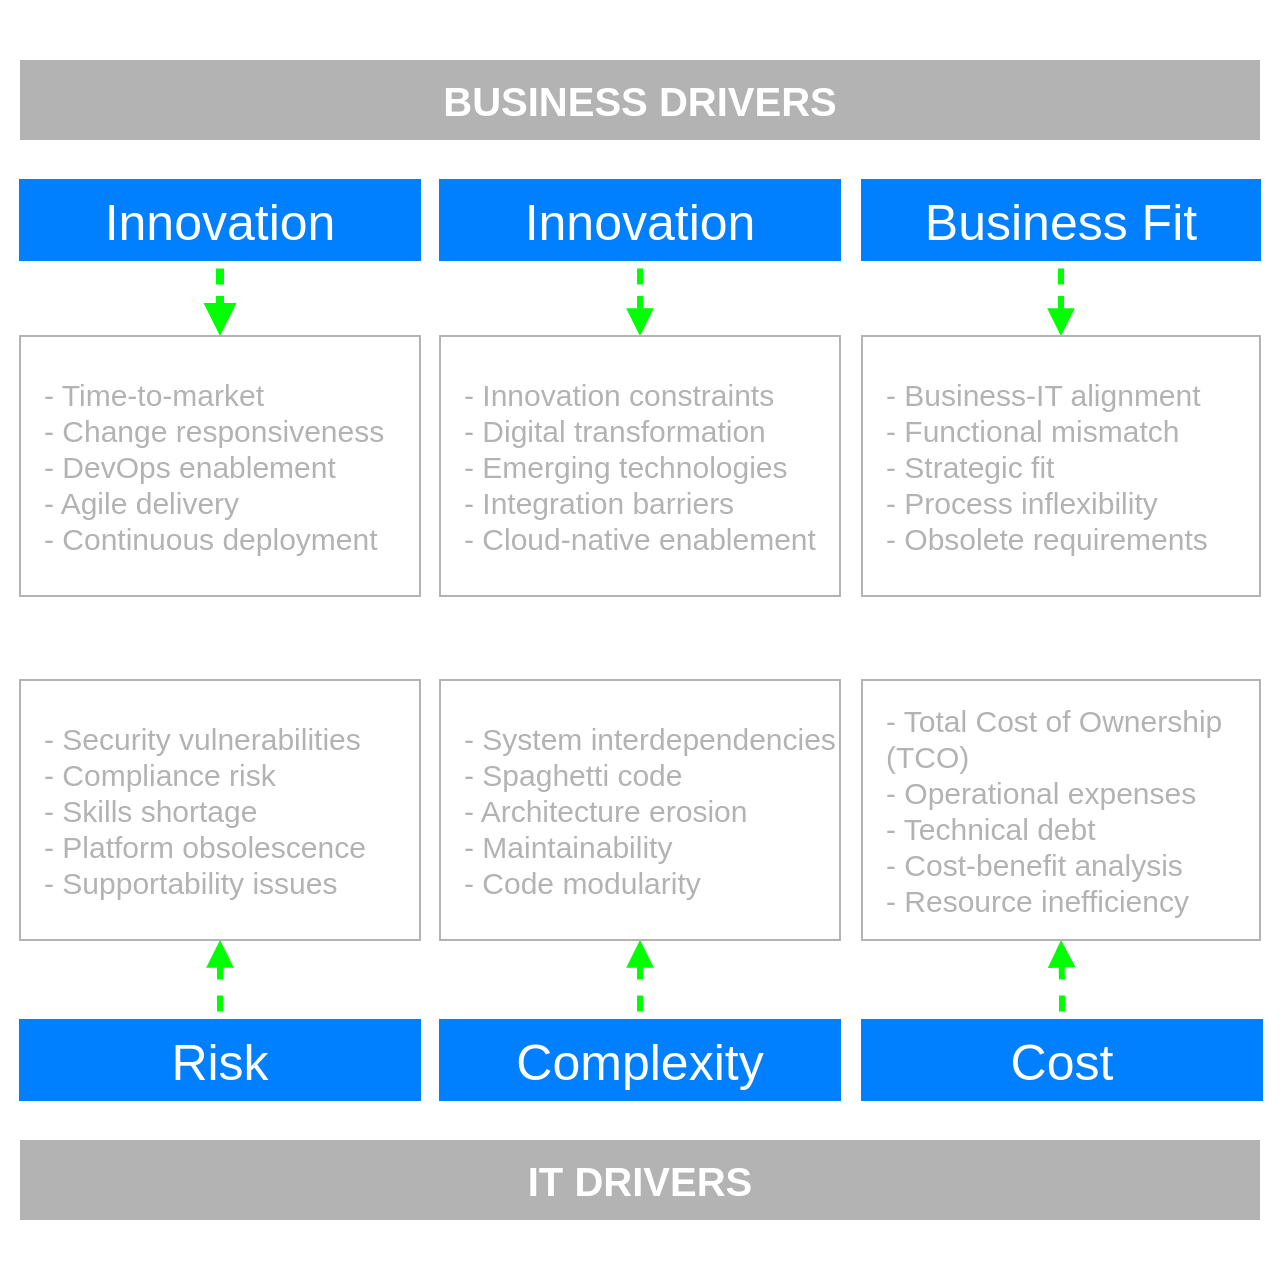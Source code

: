 <mxfile version="25.0.3">
  <diagram name="Page-1" id="zzx9vncP7qMIxzlKidM1">
    <mxGraphModel dx="1214" dy="1062" grid="0" gridSize="10" guides="1" tooltips="1" connect="1" arrows="1" fold="1" page="0" pageScale="1" pageWidth="827" pageHeight="1169" math="0" shadow="0">
      <root>
        <mxCell id="0" />
        <mxCell id="1" parent="0" />
        <mxCell id="FuxYZ5CNECJjs5ld3svG-31" value="" style="rounded=0;whiteSpace=wrap;html=1;fillColor=none;aspect=fixed;strokeColor=none;" vertex="1" parent="1">
          <mxGeometry x="150" y="-30" width="640" height="640" as="geometry" />
        </mxCell>
        <mxCell id="FuxYZ5CNECJjs5ld3svG-39" style="edgeStyle=orthogonalEdgeStyle;rounded=0;orthogonalLoop=1;jettySize=auto;html=1;strokeColor=#00FF00;strokeWidth=3;endArrow=block;endFill=1;flowAnimation=1;" edge="1" parent="1" source="FuxYZ5CNECJjs5ld3svG-1" target="FuxYZ5CNECJjs5ld3svG-3">
          <mxGeometry relative="1" as="geometry" />
        </mxCell>
        <mxCell id="FuxYZ5CNECJjs5ld3svG-1" value="Business Fit" style="rounded=0;whiteSpace=wrap;html=1;fontSize=25;fontColor=#FFFFFF;strokeColor=#007FFF;fillColor=#007FFF;" vertex="1" parent="1">
          <mxGeometry x="581" y="60" width="199" height="40" as="geometry" />
        </mxCell>
        <mxCell id="FuxYZ5CNECJjs5ld3svG-3" value="&lt;div&gt;- Business-IT alignment&lt;/div&gt;&lt;div&gt;- Functional mismatch&lt;/div&gt;&lt;div&gt;- Strategic fit&lt;/div&gt;&lt;div&gt;- Process inflexibility&lt;/div&gt;&lt;div&gt;- Obsolete requirements&lt;/div&gt;" style="rounded=0;whiteSpace=wrap;html=1;align=left;spacingLeft=10;fontColor=#B3B3B3;strokeColor=#B3B3B3;fontSize=15;" vertex="1" parent="1">
          <mxGeometry x="581" y="138" width="199" height="130" as="geometry" />
        </mxCell>
        <mxCell id="FuxYZ5CNECJjs5ld3svG-38" style="edgeStyle=orthogonalEdgeStyle;rounded=0;orthogonalLoop=1;jettySize=auto;html=1;strokeColor=#00FF00;strokeWidth=3;endArrow=block;endFill=1;flowAnimation=1;" edge="1" parent="1" source="FuxYZ5CNECJjs5ld3svG-5" target="FuxYZ5CNECJjs5ld3svG-6">
          <mxGeometry relative="1" as="geometry" />
        </mxCell>
        <mxCell id="FuxYZ5CNECJjs5ld3svG-5" value="Innovation" style="rounded=0;whiteSpace=wrap;html=1;fontSize=25;fontColor=#FFFFFF;strokeColor=#007FFF;fillColor=#007FFF;" vertex="1" parent="1">
          <mxGeometry x="370" y="60" width="200" height="40" as="geometry" />
        </mxCell>
        <mxCell id="FuxYZ5CNECJjs5ld3svG-6" value="&lt;div&gt;- Innovation constraints&lt;/div&gt;&lt;div&gt;- Digital transformation&lt;/div&gt;&lt;div&gt;- Emerging technologies&lt;/div&gt;&lt;div&gt;- Integration barriers&lt;/div&gt;&lt;div&gt;- Cloud-native enablement&lt;/div&gt;" style="rounded=0;whiteSpace=wrap;html=1;align=left;spacingLeft=10;fontColor=#B3B3B3;strokeColor=#B3B3B3;fontSize=15;" vertex="1" parent="1">
          <mxGeometry x="370" y="138" width="200" height="130" as="geometry" />
        </mxCell>
        <mxCell id="FuxYZ5CNECJjs5ld3svG-8" value="&lt;div&gt;- Time-to-market&lt;/div&gt;&lt;div&gt;- Change responsiveness&lt;/div&gt;&lt;div&gt;- DevOps enablement&lt;/div&gt;&lt;div&gt;- Agile delivery&lt;/div&gt;&lt;div&gt;- Continuous deployment&lt;/div&gt;" style="rounded=0;whiteSpace=wrap;html=1;align=left;spacingLeft=10;fontColor=#B3B3B3;strokeColor=#B3B3B3;fontSize=15;" vertex="1" parent="1">
          <mxGeometry x="160" y="138" width="200" height="130" as="geometry" />
        </mxCell>
        <mxCell id="FuxYZ5CNECJjs5ld3svG-46" style="edgeStyle=orthogonalEdgeStyle;rounded=0;orthogonalLoop=1;jettySize=auto;html=1;strokeColor=#00FF00;endArrow=block;endFill=1;flowAnimation=1;strokeWidth=4;" edge="1" parent="1" source="FuxYZ5CNECJjs5ld3svG-9" target="FuxYZ5CNECJjs5ld3svG-8">
          <mxGeometry relative="1" as="geometry" />
        </mxCell>
        <mxCell id="FuxYZ5CNECJjs5ld3svG-9" value="Innovation" style="rounded=0;whiteSpace=wrap;html=1;fontSize=25;fontColor=#FFFFFF;strokeColor=#007FFF;fillColor=#007FFF;" vertex="1" parent="1">
          <mxGeometry x="160" y="60" width="200" height="40" as="geometry" />
        </mxCell>
        <mxCell id="FuxYZ5CNECJjs5ld3svG-32" style="edgeStyle=orthogonalEdgeStyle;rounded=0;orthogonalLoop=1;jettySize=auto;html=1;flowAnimation=1;strokeColor=#00FF00;strokeWidth=3;endArrow=block;endFill=1;" edge="1" parent="1" source="FuxYZ5CNECJjs5ld3svG-12" target="FuxYZ5CNECJjs5ld3svG-13">
          <mxGeometry relative="1" as="geometry" />
        </mxCell>
        <mxCell id="FuxYZ5CNECJjs5ld3svG-12" value="Cost" style="rounded=0;whiteSpace=wrap;html=1;fontSize=25;fontColor=#FFFFFF;strokeColor=#007FFF;fillColor=#007FFF;" vertex="1" parent="1">
          <mxGeometry x="581" y="480" width="200" height="40" as="geometry" />
        </mxCell>
        <mxCell id="FuxYZ5CNECJjs5ld3svG-13" value="&lt;div&gt;- Total Cost of Ownership (TCO)&lt;/div&gt;&lt;div&gt;- Operational expenses&lt;/div&gt;&lt;div&gt;- Technical debt&lt;/div&gt;&lt;div&gt;- Cost-benefit analysis&lt;/div&gt;&lt;div&gt;- Resource inefficiency&lt;/div&gt;" style="rounded=0;whiteSpace=wrap;html=1;align=left;spacingLeft=10;fontColor=#B3B3B3;strokeColor=#B3B3B3;fontSize=15;" vertex="1" parent="1">
          <mxGeometry x="581" y="310" width="199" height="130" as="geometry" />
        </mxCell>
        <mxCell id="FuxYZ5CNECJjs5ld3svG-33" style="edgeStyle=orthogonalEdgeStyle;rounded=0;orthogonalLoop=1;jettySize=auto;html=1;flowAnimation=1;strokeColor=#00FF00;strokeWidth=3;endArrow=block;endFill=1;" edge="1" parent="1" source="FuxYZ5CNECJjs5ld3svG-15" target="FuxYZ5CNECJjs5ld3svG-16">
          <mxGeometry relative="1" as="geometry" />
        </mxCell>
        <mxCell id="FuxYZ5CNECJjs5ld3svG-15" value="Complexity" style="rounded=0;whiteSpace=wrap;html=1;fontSize=25;fontColor=#FFFFFF;strokeColor=#007FFF;fillColor=#007FFF;" vertex="1" parent="1">
          <mxGeometry x="370" y="480" width="200" height="40" as="geometry" />
        </mxCell>
        <mxCell id="FuxYZ5CNECJjs5ld3svG-16" value="&lt;div&gt;- System interdependencies&lt;/div&gt;&lt;div&gt;- Spaghetti code&lt;/div&gt;&lt;div&gt;- Architecture erosion&lt;/div&gt;&lt;div&gt;- Maintainability&lt;/div&gt;&lt;div&gt;- Code modularity&lt;/div&gt;" style="rounded=0;whiteSpace=wrap;html=1;align=left;spacingLeft=10;fontColor=#B3B3B3;strokeColor=#B3B3B3;fontSize=15;" vertex="1" parent="1">
          <mxGeometry x="370" y="310" width="200" height="130" as="geometry" />
        </mxCell>
        <mxCell id="FuxYZ5CNECJjs5ld3svG-17" value="&lt;div&gt;- Security vulnerabilities&lt;/div&gt;&lt;div&gt;- Compliance risk&lt;/div&gt;&lt;div&gt;- Skills shortage&lt;/div&gt;&lt;div&gt;- Platform obsolescence&lt;/div&gt;&lt;div&gt;- Supportability issues&lt;/div&gt;" style="rounded=0;whiteSpace=wrap;html=1;align=left;spacingLeft=10;fontColor=#B3B3B3;strokeColor=#B3B3B3;fontSize=15;" vertex="1" parent="1">
          <mxGeometry x="160" y="310" width="200" height="130" as="geometry" />
        </mxCell>
        <mxCell id="FuxYZ5CNECJjs5ld3svG-34" style="edgeStyle=orthogonalEdgeStyle;rounded=0;orthogonalLoop=1;jettySize=auto;html=1;flowAnimation=1;strokeColor=#00FF00;strokeWidth=3;endArrow=block;endFill=1;" edge="1" parent="1" source="FuxYZ5CNECJjs5ld3svG-19" target="FuxYZ5CNECJjs5ld3svG-17">
          <mxGeometry relative="1" as="geometry" />
        </mxCell>
        <mxCell id="FuxYZ5CNECJjs5ld3svG-19" value="Risk" style="rounded=0;whiteSpace=wrap;html=1;fontSize=25;fontColor=#FFFFFF;strokeColor=#007FFF;fillColor=#007FFF;" vertex="1" parent="1">
          <mxGeometry x="160" y="480" width="200" height="40" as="geometry" />
        </mxCell>
        <mxCell id="FuxYZ5CNECJjs5ld3svG-20" value="BUSINESS DRIVERS" style="rounded=0;whiteSpace=wrap;html=1;fillColor=#B3B3B3;strokeColor=none;fontStyle=1;align=center;fontColor=#FFFFFF;fontSize=20;" vertex="1" parent="1">
          <mxGeometry x="160" width="620" height="40" as="geometry" />
        </mxCell>
        <mxCell id="FuxYZ5CNECJjs5ld3svG-22" value="IT DRIVERS" style="rounded=0;whiteSpace=wrap;html=1;fillColor=#B3B3B3;fontStyle=1;strokeColor=none;align=center;fontColor=#FFFFFF;fontSize=20;" vertex="1" parent="1">
          <mxGeometry x="160" y="540" width="620" height="40" as="geometry" />
        </mxCell>
      </root>
    </mxGraphModel>
  </diagram>
</mxfile>
